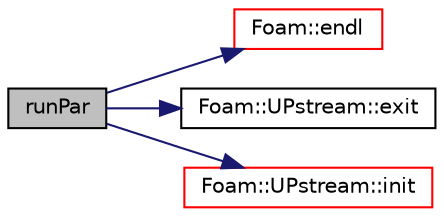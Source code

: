 digraph "runPar"
{
  bgcolor="transparent";
  edge [fontname="Helvetica",fontsize="10",labelfontname="Helvetica",labelfontsize="10"];
  node [fontname="Helvetica",fontsize="10",shape=record];
  rankdir="LR";
  Node7 [label="runPar",height=0.2,width=0.4,color="black", fillcolor="grey75", style="filled", fontcolor="black"];
  Node7 -> Node8 [color="midnightblue",fontsize="10",style="solid",fontname="Helvetica"];
  Node8 [label="Foam::endl",height=0.2,width=0.4,color="red",URL="$a21851.html#a2db8fe02a0d3909e9351bb4275b23ce4",tooltip="Add newline and flush stream. "];
  Node7 -> Node10 [color="midnightblue",fontsize="10",style="solid",fontname="Helvetica"];
  Node10 [label="Foam::UPstream::exit",height=0.2,width=0.4,color="black",URL="$a27377.html#ae47c265fa613291440b2a64c005f26e0",tooltip="Exit program. "];
  Node7 -> Node11 [color="midnightblue",fontsize="10",style="solid",fontname="Helvetica"];
  Node11 [label="Foam::UPstream::init",height=0.2,width=0.4,color="red",URL="$a27377.html#afa5991a9f9d22c60c47ef8c40446a592",tooltip="Initialisation function called from main. "];
}

